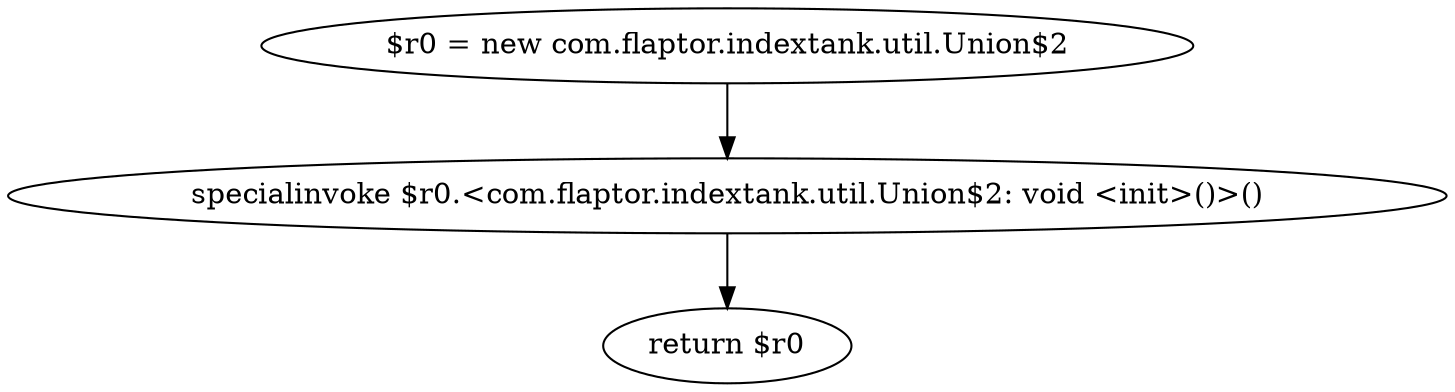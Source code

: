 digraph "unitGraph" {
    "$r0 = new com.flaptor.indextank.util.Union$2"
    "specialinvoke $r0.<com.flaptor.indextank.util.Union$2: void <init>()>()"
    "return $r0"
    "$r0 = new com.flaptor.indextank.util.Union$2"->"specialinvoke $r0.<com.flaptor.indextank.util.Union$2: void <init>()>()";
    "specialinvoke $r0.<com.flaptor.indextank.util.Union$2: void <init>()>()"->"return $r0";
}
